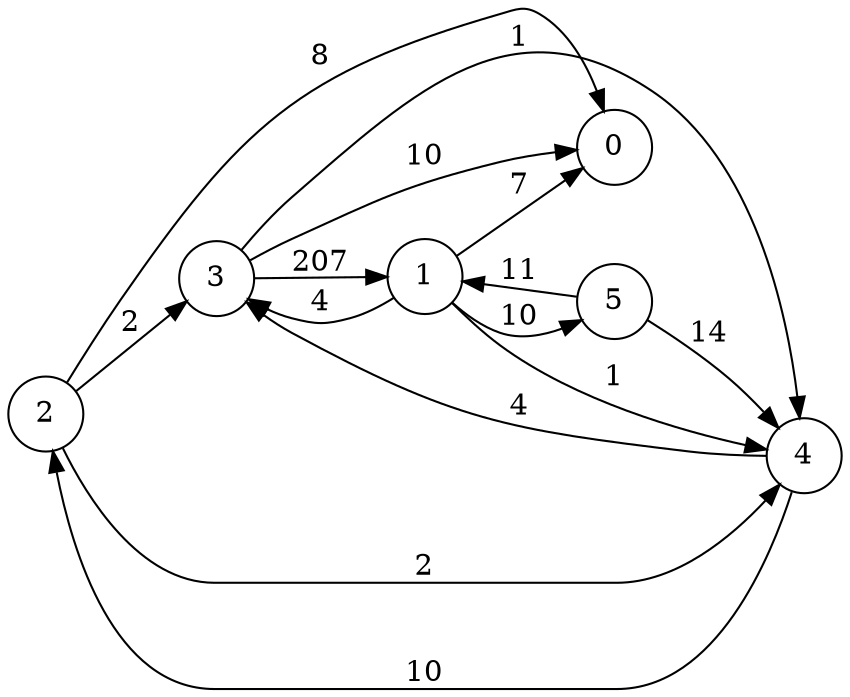 digraph dot_graph {
  rankdir=LR;
  size="18,15"
  node [shape=circle];
  2 -> 3 [label = "2"]; 
  2 -> 0 [label = "8"]; 
  2 -> 4 [label = "2"]; 
  4 -> 2 [label = "10"]; 
  4 -> 3 [label = "4"]; 
  3 -> 4 [label = "1"]; 
  3 -> 0 [label = "10"]; 
  3 -> 1 [label = "207"]; 
  5 -> 4 [label = "14"]; 
  5 -> 1 [label = "11"]; 
  1 -> 4 [label = "1"]; 
  1 -> 0 [label = "7"]; 
  1 -> 3 [label = "4"]; 
  1 -> 5 [label = "10"]; 
}